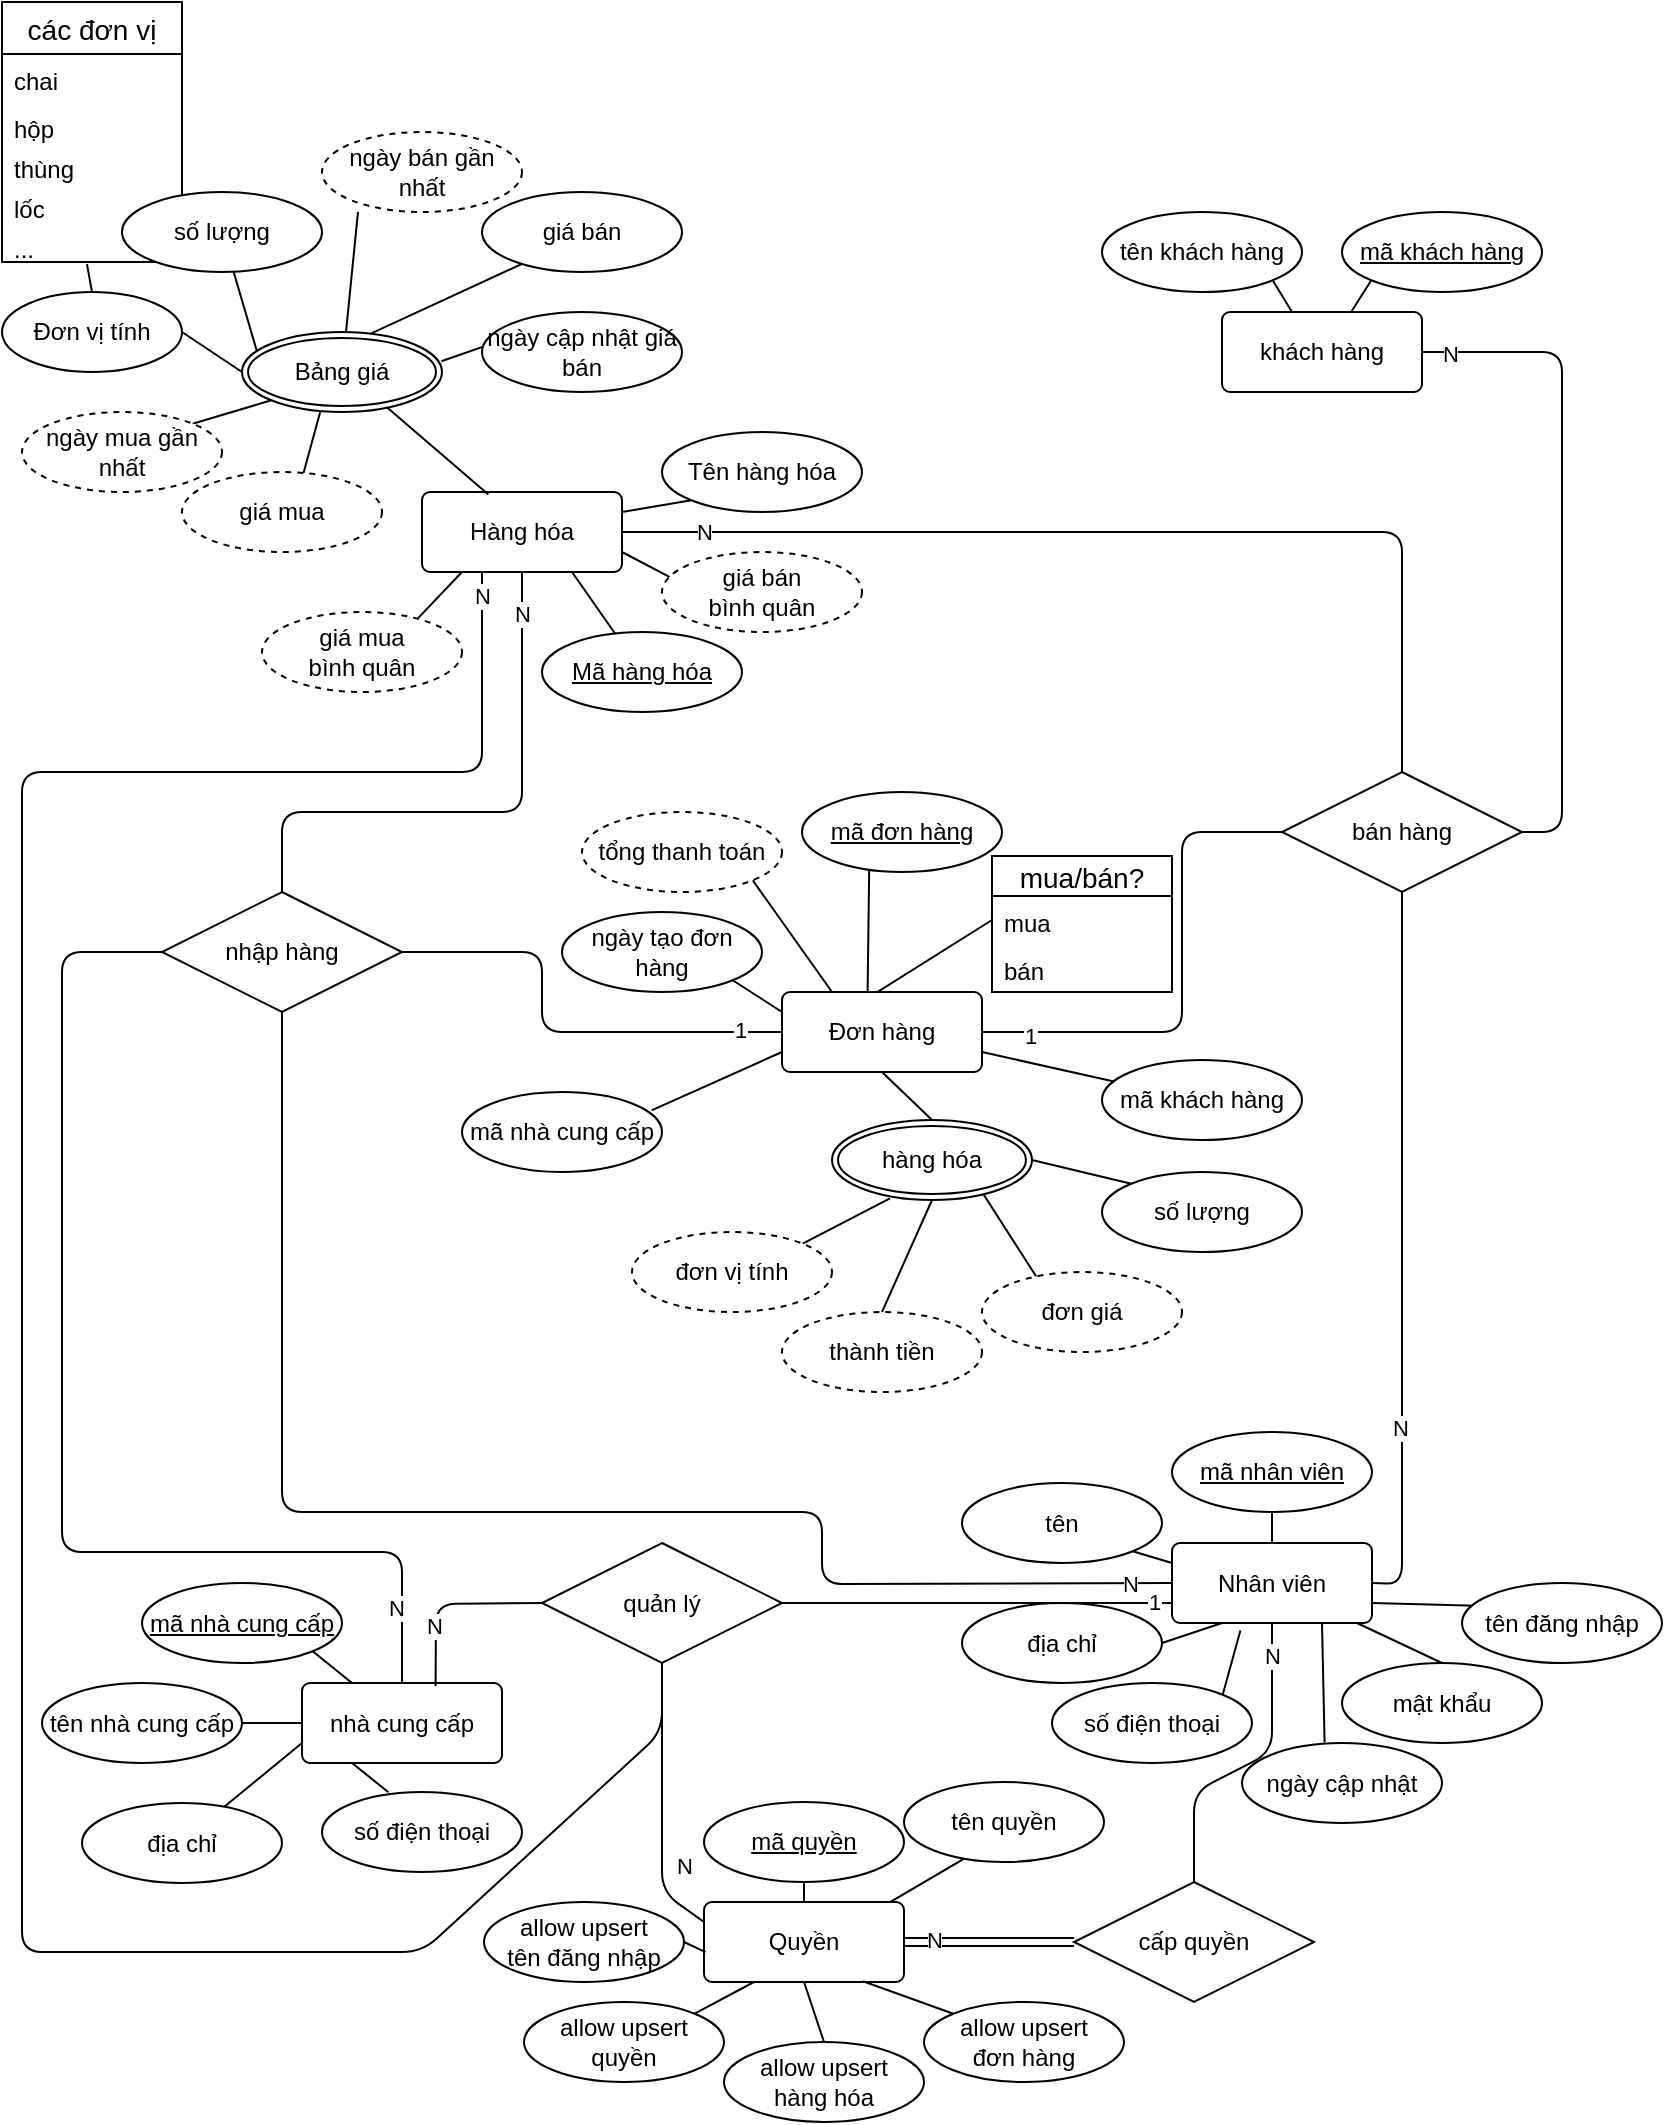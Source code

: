 <mxfile>
    <diagram id="-q9vRmO9pHEzoZjbMT84" name="Page-1">
        <mxGraphModel dx="802" dy="570" grid="1" gridSize="10" guides="1" tooltips="1" connect="1" arrows="1" fold="1" page="1" pageScale="1" pageWidth="850" pageHeight="1100" math="0" shadow="0">
            <root>
                <mxCell id="0"/>
                <mxCell id="1" parent="0"/>
                <mxCell id="10" style="edgeStyle=none;html=1;exitX=1;exitY=0.25;exitDx=0;exitDy=0;entryX=0;entryY=1;entryDx=0;entryDy=0;endArrow=none;endFill=0;" parent="1" source="2" target="9" edge="1">
                    <mxGeometry relative="1" as="geometry"/>
                </mxCell>
                <mxCell id="48" style="edgeStyle=none;html=1;exitX=1;exitY=0.5;exitDx=0;exitDy=0;entryX=0.5;entryY=0;entryDx=0;entryDy=0;endArrow=none;endFill=0;" parent="1" source="2" target="20" edge="1">
                    <mxGeometry relative="1" as="geometry">
                        <Array as="points">
                            <mxPoint x="710" y="290"/>
                        </Array>
                    </mxGeometry>
                </mxCell>
                <mxCell id="172" value="N" style="edgeLabel;html=1;align=center;verticalAlign=middle;resizable=0;points=[];" vertex="1" connectable="0" parent="48">
                    <mxGeometry x="-0.839" relative="1" as="geometry">
                        <mxPoint as="offset"/>
                    </mxGeometry>
                </mxCell>
                <mxCell id="216" style="edgeStyle=none;html=1;exitX=1;exitY=0.75;exitDx=0;exitDy=0;entryX=0.044;entryY=0.32;entryDx=0;entryDy=0;entryPerimeter=0;endArrow=none;endFill=0;" edge="1" parent="1" source="2" target="215">
                    <mxGeometry relative="1" as="geometry"/>
                </mxCell>
                <mxCell id="2" value="Hàng hóa" style="rounded=1;arcSize=10;whiteSpace=wrap;html=1;align=center;" parent="1" vertex="1">
                    <mxGeometry x="220" y="270" width="100" height="40" as="geometry"/>
                </mxCell>
                <mxCell id="46" style="edgeStyle=none;html=1;exitX=0;exitY=0.5;exitDx=0;exitDy=0;entryX=0.5;entryY=1;entryDx=0;entryDy=0;endArrow=none;endFill=0;" parent="1" source="3" target="16" edge="1">
                    <mxGeometry relative="1" as="geometry">
                        <Array as="points">
                            <mxPoint x="420" y="816"/>
                            <mxPoint x="420" y="780"/>
                            <mxPoint x="150" y="780"/>
                        </Array>
                    </mxGeometry>
                </mxCell>
                <mxCell id="169" value="N" style="edgeLabel;html=1;align=center;verticalAlign=middle;resizable=0;points=[];" vertex="1" connectable="0" parent="46">
                    <mxGeometry x="-0.943" relative="1" as="geometry">
                        <mxPoint as="offset"/>
                    </mxGeometry>
                </mxCell>
                <mxCell id="65" style="edgeStyle=none;html=1;exitX=1;exitY=0.5;exitDx=0;exitDy=0;entryX=0.5;entryY=1;entryDx=0;entryDy=0;endArrow=none;endFill=0;" parent="1" source="3" target="20" edge="1">
                    <mxGeometry relative="1" as="geometry">
                        <Array as="points">
                            <mxPoint x="710" y="816"/>
                        </Array>
                    </mxGeometry>
                </mxCell>
                <mxCell id="170" value="N" style="edgeLabel;html=1;align=center;verticalAlign=middle;resizable=0;points=[];" vertex="1" connectable="0" parent="65">
                    <mxGeometry x="-0.484" y="1" relative="1" as="geometry">
                        <mxPoint as="offset"/>
                    </mxGeometry>
                </mxCell>
                <mxCell id="129" style="edgeStyle=none;html=1;exitX=0;exitY=0.25;exitDx=0;exitDy=0;entryX=1;entryY=1;entryDx=0;entryDy=0;endArrow=none;endFill=0;" edge="1" parent="1" source="3" target="52">
                    <mxGeometry relative="1" as="geometry"/>
                </mxCell>
                <mxCell id="130" style="edgeStyle=none;html=1;exitX=0.5;exitY=0;exitDx=0;exitDy=0;entryX=0.5;entryY=1;entryDx=0;entryDy=0;endArrow=none;endFill=0;" edge="1" parent="1" source="3" target="51">
                    <mxGeometry relative="1" as="geometry"/>
                </mxCell>
                <mxCell id="131" style="edgeStyle=none;html=1;exitX=1;exitY=0.75;exitDx=0;exitDy=0;entryX=0.072;entryY=0.283;entryDx=0;entryDy=0;entryPerimeter=0;endArrow=none;endFill=0;" edge="1" parent="1" source="3" target="55">
                    <mxGeometry relative="1" as="geometry"/>
                </mxCell>
                <mxCell id="196" style="edgeStyle=none;html=1;exitX=0.75;exitY=1;exitDx=0;exitDy=0;endArrow=none;endFill=0;entryX=0.413;entryY=-0.009;entryDx=0;entryDy=0;entryPerimeter=0;" edge="1" parent="1" source="3" target="195">
                    <mxGeometry relative="1" as="geometry"/>
                </mxCell>
                <mxCell id="3" value="Nhân viên" style="rounded=1;arcSize=10;whiteSpace=wrap;html=1;align=center;" parent="1" vertex="1">
                    <mxGeometry x="595" y="795.5" width="100" height="40" as="geometry"/>
                </mxCell>
                <mxCell id="5" style="edgeStyle=none;html=1;entryX=0.75;entryY=1;entryDx=0;entryDy=0;endArrow=none;endFill=0;" parent="1" source="4" target="2" edge="1">
                    <mxGeometry relative="1" as="geometry"/>
                </mxCell>
                <mxCell id="4" value="Mã hàng hóa" style="ellipse;whiteSpace=wrap;html=1;align=center;fontStyle=4;" parent="1" vertex="1">
                    <mxGeometry x="280" y="340" width="100" height="40" as="geometry"/>
                </mxCell>
                <mxCell id="8" style="edgeStyle=none;html=1;exitX=0.72;exitY=0.93;exitDx=0;exitDy=0;entryX=0.332;entryY=0.03;entryDx=0;entryDy=0;endArrow=none;endFill=0;startArrow=none;entryPerimeter=0;exitPerimeter=0;" parent="1" source="188" target="2" edge="1">
                    <mxGeometry relative="1" as="geometry"/>
                </mxCell>
                <mxCell id="9" value="Tên hàng hóa" style="ellipse;whiteSpace=wrap;html=1;align=center;" parent="1" vertex="1">
                    <mxGeometry x="340" y="240" width="100" height="40" as="geometry"/>
                </mxCell>
                <mxCell id="150" style="edgeStyle=none;html=1;exitX=0.5;exitY=1;exitDx=0;exitDy=0;entryX=0.5;entryY=0;entryDx=0;entryDy=0;endArrow=none;endFill=0;" edge="1" parent="1" source="11" target="188">
                    <mxGeometry relative="1" as="geometry"/>
                </mxCell>
                <mxCell id="11" value="giá mua" style="ellipse;whiteSpace=wrap;html=1;align=center;dashed=1;" parent="1" vertex="1">
                    <mxGeometry x="100" y="260" width="100" height="40" as="geometry"/>
                </mxCell>
                <mxCell id="152" style="edgeStyle=none;html=1;exitX=1;exitY=0;exitDx=0;exitDy=0;entryX=0.644;entryY=0.02;entryDx=0;entryDy=0;endArrow=none;endFill=0;entryPerimeter=0;" edge="1" parent="1" source="12" target="188">
                    <mxGeometry relative="1" as="geometry"/>
                </mxCell>
                <mxCell id="12" value="giá bán" style="ellipse;whiteSpace=wrap;html=1;align=center;" parent="1" vertex="1">
                    <mxGeometry x="250" y="120" width="100" height="40" as="geometry"/>
                </mxCell>
                <mxCell id="191" style="edgeStyle=none;html=1;exitX=1;exitY=0;exitDx=0;exitDy=0;entryX=0;entryY=1;entryDx=0;entryDy=0;endArrow=none;endFill=0;" edge="1" parent="1" source="13" target="188">
                    <mxGeometry relative="1" as="geometry"/>
                </mxCell>
                <mxCell id="13" value="ngày mua gần nhất" style="ellipse;whiteSpace=wrap;html=1;align=center;dashed=1;" parent="1" vertex="1">
                    <mxGeometry x="20" y="230" width="100" height="40" as="geometry"/>
                </mxCell>
                <mxCell id="192" value="" style="edgeStyle=none;html=1;endArrow=none;endFill=0;" edge="1" parent="1" target="188">
                    <mxGeometry relative="1" as="geometry">
                        <mxPoint x="188.002" y="129.984" as="sourcePoint"/>
                    </mxGeometry>
                </mxCell>
                <mxCell id="14" value="ngày bán gần nhất" style="ellipse;whiteSpace=wrap;html=1;align=center;dashed=1;" parent="1" vertex="1">
                    <mxGeometry x="170" y="90" width="100" height="40" as="geometry"/>
                </mxCell>
                <mxCell id="153" style="edgeStyle=none;html=1;exitX=0.764;exitY=0.12;exitDx=0;exitDy=0;endArrow=none;endFill=0;startArrow=none;exitPerimeter=0;" edge="1" parent="1" source="214">
                    <mxGeometry relative="1" as="geometry">
                        <mxPoint x="231.8" y="341.64" as="sourcePoint"/>
                        <mxPoint x="240" y="310" as="targetPoint"/>
                    </mxGeometry>
                </mxCell>
                <mxCell id="47" style="edgeStyle=none;html=1;exitX=0.5;exitY=0;exitDx=0;exitDy=0;entryX=0.5;entryY=1;entryDx=0;entryDy=0;endArrow=none;endFill=0;" parent="1" source="16" target="2" edge="1">
                    <mxGeometry relative="1" as="geometry">
                        <Array as="points">
                            <mxPoint x="150" y="430"/>
                            <mxPoint x="270" y="430"/>
                        </Array>
                    </mxGeometry>
                </mxCell>
                <mxCell id="175" value="N" style="edgeLabel;html=1;align=center;verticalAlign=middle;resizable=0;points=[];" vertex="1" connectable="0" parent="47">
                    <mxGeometry x="0.854" relative="1" as="geometry">
                        <mxPoint as="offset"/>
                    </mxGeometry>
                </mxCell>
                <mxCell id="121" style="edgeStyle=none;html=1;exitX=1;exitY=0.5;exitDx=0;exitDy=0;entryX=0;entryY=0.5;entryDx=0;entryDy=0;endArrow=none;endFill=0;" edge="1" parent="1" source="16" target="95">
                    <mxGeometry relative="1" as="geometry">
                        <Array as="points">
                            <mxPoint x="280" y="500"/>
                            <mxPoint x="280" y="540"/>
                        </Array>
                    </mxGeometry>
                </mxCell>
                <mxCell id="177" value="1" style="edgeLabel;html=1;align=center;verticalAlign=middle;resizable=0;points=[];" vertex="1" connectable="0" parent="121">
                    <mxGeometry x="0.815" y="1" relative="1" as="geometry">
                        <mxPoint as="offset"/>
                    </mxGeometry>
                </mxCell>
                <mxCell id="16" value="nhập hàng" style="shape=rhombus;perimeter=rhombusPerimeter;whiteSpace=wrap;html=1;align=center;" parent="1" vertex="1">
                    <mxGeometry x="90" y="470" width="120" height="60" as="geometry"/>
                </mxCell>
                <mxCell id="74" style="edgeStyle=none;html=1;exitX=1;exitY=0.5;exitDx=0;exitDy=0;entryX=1;entryY=0.5;entryDx=0;entryDy=0;endArrow=none;endFill=0;" parent="1" source="20" target="27" edge="1">
                    <mxGeometry relative="1" as="geometry">
                        <Array as="points">
                            <mxPoint x="790" y="440"/>
                            <mxPoint x="790" y="200"/>
                        </Array>
                    </mxGeometry>
                </mxCell>
                <mxCell id="173" value="N" style="edgeLabel;html=1;align=center;verticalAlign=middle;resizable=0;points=[];" vertex="1" connectable="0" parent="74">
                    <mxGeometry x="0.917" y="1" relative="1" as="geometry">
                        <mxPoint as="offset"/>
                    </mxGeometry>
                </mxCell>
                <mxCell id="122" style="edgeStyle=none;html=1;exitX=0;exitY=0.5;exitDx=0;exitDy=0;entryX=1;entryY=0.5;entryDx=0;entryDy=0;endArrow=none;endFill=0;" edge="1" parent="1" source="20" target="95">
                    <mxGeometry relative="1" as="geometry">
                        <Array as="points">
                            <mxPoint x="600" y="440"/>
                            <mxPoint x="600" y="540"/>
                        </Array>
                    </mxGeometry>
                </mxCell>
                <mxCell id="174" value="1" style="edgeLabel;html=1;align=center;verticalAlign=middle;resizable=0;points=[];" vertex="1" connectable="0" parent="122">
                    <mxGeometry x="0.813" y="2" relative="1" as="geometry">
                        <mxPoint as="offset"/>
                    </mxGeometry>
                </mxCell>
                <mxCell id="20" value="bán hàng" style="shape=rhombus;perimeter=rhombusPerimeter;whiteSpace=wrap;html=1;align=center;" parent="1" vertex="1">
                    <mxGeometry x="650" y="410" width="120" height="60" as="geometry"/>
                </mxCell>
                <mxCell id="21" value="các đơn vị" style="swimlane;fontStyle=0;childLayout=stackLayout;horizontal=1;startSize=26;horizontalStack=0;resizeParent=1;resizeParentMax=0;resizeLast=0;collapsible=1;marginBottom=0;align=center;fontSize=14;" parent="1" vertex="1">
                    <mxGeometry x="10" y="25" width="90" height="130" as="geometry"/>
                </mxCell>
                <mxCell id="22" value="chai" style="text;strokeColor=none;fillColor=none;spacingLeft=4;spacingRight=4;overflow=hidden;rotatable=0;points=[[0,0.5],[1,0.5]];portConstraint=eastwest;fontSize=12;" parent="21" vertex="1">
                    <mxGeometry y="26" width="90" height="24" as="geometry"/>
                </mxCell>
                <mxCell id="24" value="hộp" style="text;strokeColor=none;fillColor=none;spacingLeft=4;spacingRight=4;overflow=hidden;rotatable=0;points=[[0,0.5],[1,0.5]];portConstraint=eastwest;fontSize=12;" parent="21" vertex="1">
                    <mxGeometry y="50" width="90" height="20" as="geometry"/>
                </mxCell>
                <mxCell id="23" value="thùng" style="text;strokeColor=none;fillColor=none;spacingLeft=4;spacingRight=4;overflow=hidden;rotatable=0;points=[[0,0.5],[1,0.5]];portConstraint=eastwest;fontSize=12;" parent="21" vertex="1">
                    <mxGeometry y="70" width="90" height="20" as="geometry"/>
                </mxCell>
                <mxCell id="25" value="lốc" style="text;strokeColor=none;fillColor=none;spacingLeft=4;spacingRight=4;overflow=hidden;rotatable=0;points=[[0,0.5],[1,0.5]];portConstraint=eastwest;fontSize=12;" parent="21" vertex="1">
                    <mxGeometry y="90" width="90" height="20" as="geometry"/>
                </mxCell>
                <mxCell id="26" value="..." style="text;strokeColor=none;fillColor=none;spacingLeft=4;spacingRight=4;overflow=hidden;rotatable=0;points=[[0,0.5],[1,0.5]];portConstraint=eastwest;fontSize=12;" parent="21" vertex="1">
                    <mxGeometry y="110" width="90" height="20" as="geometry"/>
                </mxCell>
                <mxCell id="27" value="khách hàng" style="rounded=1;arcSize=10;whiteSpace=wrap;html=1;align=center;" parent="1" vertex="1">
                    <mxGeometry x="620" y="180" width="100" height="40" as="geometry"/>
                </mxCell>
                <mxCell id="148" style="edgeStyle=none;html=1;exitX=1;exitY=1;exitDx=0;exitDy=0;entryX=0.352;entryY=0.01;entryDx=0;entryDy=0;entryPerimeter=0;endArrow=none;endFill=0;" edge="1" parent="1" source="28" target="27">
                    <mxGeometry relative="1" as="geometry"/>
                </mxCell>
                <mxCell id="28" value="tên khách hàng" style="ellipse;whiteSpace=wrap;html=1;align=center;" parent="1" vertex="1">
                    <mxGeometry x="560" y="130" width="100" height="40" as="geometry"/>
                </mxCell>
                <mxCell id="149" style="edgeStyle=none;html=1;exitX=0;exitY=1;exitDx=0;exitDy=0;entryX=0.648;entryY=-0.01;entryDx=0;entryDy=0;entryPerimeter=0;endArrow=none;endFill=0;" edge="1" parent="1" source="29" target="27">
                    <mxGeometry relative="1" as="geometry"/>
                </mxCell>
                <mxCell id="29" value="mã khách hàng" style="ellipse;whiteSpace=wrap;html=1;align=center;fontStyle=4;" parent="1" vertex="1">
                    <mxGeometry x="680" y="130" width="100" height="40" as="geometry"/>
                </mxCell>
                <mxCell id="151" style="edgeStyle=none;html=1;exitX=0.5;exitY=0;exitDx=0;exitDy=0;entryX=0.997;entryY=0.365;entryDx=0;entryDy=0;endArrow=none;endFill=0;entryPerimeter=0;" edge="1" parent="1" source="31" target="188">
                    <mxGeometry relative="1" as="geometry"/>
                </mxCell>
                <mxCell id="31" value="ngày cập nhật giá bán" style="ellipse;whiteSpace=wrap;html=1;align=center;" parent="1" vertex="1">
                    <mxGeometry x="250" y="180" width="100" height="40" as="geometry"/>
                </mxCell>
                <mxCell id="51" value="mã nhân viên" style="ellipse;whiteSpace=wrap;html=1;align=center;fontStyle=4;" parent="1" vertex="1">
                    <mxGeometry x="595" y="740" width="100" height="40" as="geometry"/>
                </mxCell>
                <mxCell id="52" value="tên" style="ellipse;whiteSpace=wrap;html=1;align=center;" parent="1" vertex="1">
                    <mxGeometry x="490" y="765.5" width="100" height="40" as="geometry"/>
                </mxCell>
                <mxCell id="139" style="edgeStyle=none;html=1;exitX=1;exitY=0.5;exitDx=0;exitDy=0;entryX=0.25;entryY=1;entryDx=0;entryDy=0;endArrow=none;endFill=0;" edge="1" parent="1" source="53" target="3">
                    <mxGeometry relative="1" as="geometry"/>
                </mxCell>
                <mxCell id="53" value="địa chỉ" style="ellipse;whiteSpace=wrap;html=1;align=center;" parent="1" vertex="1">
                    <mxGeometry x="490" y="825.5" width="100" height="40" as="geometry"/>
                </mxCell>
                <mxCell id="137" style="edgeStyle=none;html=1;exitX=1;exitY=0;exitDx=0;exitDy=0;endArrow=none;endFill=0;entryX=0.342;entryY=1.093;entryDx=0;entryDy=0;entryPerimeter=0;" edge="1" parent="1" source="54" target="3">
                    <mxGeometry relative="1" as="geometry">
                        <mxPoint x="640" y="830" as="targetPoint"/>
                    </mxGeometry>
                </mxCell>
                <mxCell id="54" value="số điện thoại" style="ellipse;whiteSpace=wrap;html=1;align=center;" parent="1" vertex="1">
                    <mxGeometry x="535" y="865.5" width="100" height="40" as="geometry"/>
                </mxCell>
                <mxCell id="55" value="tên đăng nhập" style="ellipse;whiteSpace=wrap;html=1;align=center;" parent="1" vertex="1">
                    <mxGeometry x="740" y="815.5" width="100" height="40" as="geometry"/>
                </mxCell>
                <mxCell id="133" style="edgeStyle=none;html=1;exitX=0.5;exitY=0;exitDx=0;exitDy=0;endArrow=none;endFill=0;" edge="1" parent="1" source="56" target="3">
                    <mxGeometry relative="1" as="geometry"/>
                </mxCell>
                <mxCell id="56" value="mật khẩu" style="ellipse;whiteSpace=wrap;html=1;align=center;" parent="1" vertex="1">
                    <mxGeometry x="680" y="855.5" width="100" height="40" as="geometry"/>
                </mxCell>
                <mxCell id="63" style="edgeStyle=none;html=1;exitX=0.5;exitY=0;exitDx=0;exitDy=0;entryX=0.5;entryY=1;entryDx=0;entryDy=0;endArrow=none;endFill=0;" edge="1" parent="1" source="62" target="3">
                    <mxGeometry relative="1" as="geometry">
                        <Array as="points">
                            <mxPoint x="606" y="920"/>
                            <mxPoint x="645" y="900"/>
                        </Array>
                    </mxGeometry>
                </mxCell>
                <mxCell id="167" value="N" style="edgeLabel;html=1;align=center;verticalAlign=middle;resizable=0;points=[];" vertex="1" connectable="0" parent="63">
                    <mxGeometry x="0.838" y="6" relative="1" as="geometry">
                        <mxPoint x="6" y="4" as="offset"/>
                    </mxGeometry>
                </mxCell>
                <mxCell id="62" value="cấp quyền" style="shape=rhombus;perimeter=rhombusPerimeter;whiteSpace=wrap;html=1;align=center;" vertex="1" parent="1">
                    <mxGeometry x="546" y="965" width="120" height="60" as="geometry"/>
                </mxCell>
                <mxCell id="94" style="edgeStyle=none;html=1;exitX=0.5;exitY=0;exitDx=0;exitDy=0;entryX=0;entryY=0.5;entryDx=0;entryDy=0;endArrow=none;endFill=0;" parent="1" source="75" target="16" edge="1">
                    <mxGeometry relative="1" as="geometry">
                        <Array as="points">
                            <mxPoint x="210" y="800"/>
                            <mxPoint x="40" y="800"/>
                            <mxPoint x="40" y="500"/>
                        </Array>
                    </mxGeometry>
                </mxCell>
                <mxCell id="176" value="N" style="edgeLabel;html=1;align=center;verticalAlign=middle;resizable=0;points=[];" vertex="1" connectable="0" parent="94">
                    <mxGeometry x="-0.871" y="3" relative="1" as="geometry">
                        <mxPoint as="offset"/>
                    </mxGeometry>
                </mxCell>
                <mxCell id="140" style="edgeStyle=none;html=1;exitX=0.25;exitY=0;exitDx=0;exitDy=0;entryX=1;entryY=1;entryDx=0;entryDy=0;endArrow=none;endFill=0;" edge="1" parent="1" source="75" target="76">
                    <mxGeometry relative="1" as="geometry"/>
                </mxCell>
                <mxCell id="141" style="edgeStyle=none;html=1;exitX=0;exitY=0.5;exitDx=0;exitDy=0;entryX=1;entryY=0.5;entryDx=0;entryDy=0;endArrow=none;endFill=0;" edge="1" parent="1" source="75" target="90">
                    <mxGeometry relative="1" as="geometry"/>
                </mxCell>
                <mxCell id="142" style="edgeStyle=none;html=1;exitX=0;exitY=0.75;exitDx=0;exitDy=0;entryX=0.704;entryY=0.063;entryDx=0;entryDy=0;entryPerimeter=0;endArrow=none;endFill=0;" edge="1" parent="1" source="75" target="91">
                    <mxGeometry relative="1" as="geometry"/>
                </mxCell>
                <mxCell id="143" style="edgeStyle=none;html=1;exitX=0.25;exitY=1;exitDx=0;exitDy=0;entryX=0.332;entryY=0.002;entryDx=0;entryDy=0;entryPerimeter=0;endArrow=none;endFill=0;" edge="1" parent="1" source="75" target="93">
                    <mxGeometry relative="1" as="geometry"/>
                </mxCell>
                <mxCell id="75" value="nhà cung cấp" style="rounded=1;arcSize=10;whiteSpace=wrap;html=1;align=center;" parent="1" vertex="1">
                    <mxGeometry x="160" y="865.5" width="100" height="40" as="geometry"/>
                </mxCell>
                <mxCell id="76" value="mã nhà cung cấp" style="ellipse;whiteSpace=wrap;html=1;align=center;fontStyle=4;" parent="1" vertex="1">
                    <mxGeometry x="80" y="815.5" width="100" height="40" as="geometry"/>
                </mxCell>
                <mxCell id="90" value="tên nhà cung cấp" style="ellipse;whiteSpace=wrap;html=1;align=center;" parent="1" vertex="1">
                    <mxGeometry x="30" y="865.5" width="100" height="40" as="geometry"/>
                </mxCell>
                <mxCell id="91" value="địa chỉ" style="ellipse;whiteSpace=wrap;html=1;align=center;" parent="1" vertex="1">
                    <mxGeometry x="50" y="925.5" width="100" height="40" as="geometry"/>
                </mxCell>
                <mxCell id="93" value="số điện thoại" style="ellipse;whiteSpace=wrap;html=1;align=center;" parent="1" vertex="1">
                    <mxGeometry x="170" y="920" width="100" height="40" as="geometry"/>
                </mxCell>
                <mxCell id="123" style="edgeStyle=none;html=1;exitX=0.428;exitY=0;exitDx=0;exitDy=0;entryX=0.336;entryY=0.96;entryDx=0;entryDy=0;endArrow=none;endFill=0;exitPerimeter=0;entryPerimeter=0;" edge="1" parent="1" source="95" target="96">
                    <mxGeometry relative="1" as="geometry"/>
                </mxCell>
                <mxCell id="124" style="edgeStyle=none;html=1;exitX=0;exitY=0.25;exitDx=0;exitDy=0;entryX=1;entryY=1;entryDx=0;entryDy=0;endArrow=none;endFill=0;" edge="1" parent="1" source="95" target="97">
                    <mxGeometry relative="1" as="geometry"/>
                </mxCell>
                <mxCell id="155" style="edgeStyle=none;html=1;exitX=0;exitY=0.75;exitDx=0;exitDy=0;entryX=0;entryY=0.5;entryDx=0;entryDy=0;endArrow=none;endFill=0;" edge="1" parent="1" source="95" target="115">
                    <mxGeometry relative="1" as="geometry"/>
                </mxCell>
                <mxCell id="160" style="edgeStyle=none;html=1;exitX=1;exitY=0.75;exitDx=0;exitDy=0;entryX=0.06;entryY=0.27;entryDx=0;entryDy=0;endArrow=none;endFill=0;entryPerimeter=0;" edge="1" parent="1" source="95" target="159">
                    <mxGeometry relative="1" as="geometry"/>
                </mxCell>
                <mxCell id="95" value="Đơn hàng" style="rounded=1;arcSize=10;whiteSpace=wrap;html=1;align=center;" vertex="1" parent="1">
                    <mxGeometry x="400" y="520" width="100" height="40" as="geometry"/>
                </mxCell>
                <mxCell id="96" value="mã đơn hàng" style="ellipse;whiteSpace=wrap;html=1;align=center;fontStyle=4;" vertex="1" parent="1">
                    <mxGeometry x="410" y="420" width="100" height="40" as="geometry"/>
                </mxCell>
                <mxCell id="97" value="ngày tạo đơn hàng" style="ellipse;whiteSpace=wrap;html=1;align=center;" vertex="1" parent="1">
                    <mxGeometry x="290" y="480" width="100" height="40" as="geometry"/>
                </mxCell>
                <mxCell id="128" style="edgeStyle=none;html=1;exitX=0;exitY=0;exitDx=0;exitDy=0;entryX=1;entryY=0.5;entryDx=0;entryDy=0;endArrow=none;endFill=0;" edge="1" parent="1" source="99" target="197">
                    <mxGeometry relative="1" as="geometry"/>
                </mxCell>
                <mxCell id="99" value="số lượng" style="ellipse;whiteSpace=wrap;html=1;align=center;" vertex="1" parent="1">
                    <mxGeometry x="560" y="610" width="100" height="40" as="geometry"/>
                </mxCell>
                <mxCell id="127" style="edgeStyle=none;html=1;exitX=0.272;exitY=0.06;exitDx=0;exitDy=0;entryX=0.75;entryY=0.9;entryDx=0;entryDy=0;endArrow=none;endFill=0;exitPerimeter=0;entryPerimeter=0;" edge="1" parent="1" source="110" target="197">
                    <mxGeometry relative="1" as="geometry"/>
                </mxCell>
                <mxCell id="110" value="đơn giá" style="ellipse;whiteSpace=wrap;html=1;align=center;dashed=1;" vertex="1" parent="1">
                    <mxGeometry x="500" y="660" width="100" height="40" as="geometry"/>
                </mxCell>
                <mxCell id="126" style="edgeStyle=none;html=1;exitX=0.5;exitY=0;exitDx=0;exitDy=0;entryX=0.5;entryY=1;entryDx=0;entryDy=0;endArrow=none;endFill=0;startArrow=none;" edge="1" parent="1" source="197" target="95">
                    <mxGeometry relative="1" as="geometry"/>
                </mxCell>
                <mxCell id="111" value="thành tiền" style="ellipse;whiteSpace=wrap;html=1;align=center;dashed=1;" vertex="1" parent="1">
                    <mxGeometry x="400" y="680" width="100" height="40" as="geometry"/>
                </mxCell>
                <mxCell id="114" value="mua/bán?" style="swimlane;fontStyle=0;childLayout=stackLayout;horizontal=1;startSize=20;horizontalStack=0;resizeParent=1;resizeParentMax=0;resizeLast=0;collapsible=1;marginBottom=0;align=center;fontSize=14;" vertex="1" parent="1">
                    <mxGeometry x="505" y="452" width="90" height="68" as="geometry"/>
                </mxCell>
                <mxCell id="115" value="mua" style="text;strokeColor=none;fillColor=none;spacingLeft=4;spacingRight=4;overflow=hidden;rotatable=0;points=[[0,0.5],[1,0.5]];portConstraint=eastwest;fontSize=12;" vertex="1" parent="114">
                    <mxGeometry y="20" width="90" height="24" as="geometry"/>
                </mxCell>
                <mxCell id="120" value="bán" style="text;strokeColor=none;fillColor=none;spacingLeft=4;spacingRight=4;overflow=hidden;rotatable=0;points=[[0,0.5],[1,0.5]];portConstraint=eastwest;fontSize=12;" vertex="1" parent="114">
                    <mxGeometry y="44" width="90" height="24" as="geometry"/>
                </mxCell>
                <mxCell id="156" value="số lượng" style="ellipse;whiteSpace=wrap;html=1;align=center;" vertex="1" parent="1">
                    <mxGeometry x="70" y="120" width="100" height="40" as="geometry"/>
                </mxCell>
                <mxCell id="158" style="edgeStyle=none;html=1;exitX=0.948;exitY=0.23;exitDx=0;exitDy=0;entryX=0;entryY=0.75;entryDx=0;entryDy=0;endArrow=none;endFill=0;exitPerimeter=0;" edge="1" parent="1" source="157" target="95">
                    <mxGeometry relative="1" as="geometry"/>
                </mxCell>
                <mxCell id="157" value="mã nhà cung cấp" style="ellipse;whiteSpace=wrap;html=1;align=center;" vertex="1" parent="1">
                    <mxGeometry x="240" y="570" width="100" height="40" as="geometry"/>
                </mxCell>
                <mxCell id="159" value="mã khách hàng" style="ellipse;whiteSpace=wrap;html=1;align=center;" vertex="1" parent="1">
                    <mxGeometry x="560" y="554" width="100" height="40" as="geometry"/>
                </mxCell>
                <mxCell id="165" style="edgeStyle=none;html=1;exitX=1;exitY=0.5;exitDx=0;exitDy=0;entryX=0;entryY=0.5;entryDx=0;entryDy=0;endArrow=none;endFill=0;shape=link;" edge="1" parent="1" source="163" target="62">
                    <mxGeometry relative="1" as="geometry"/>
                </mxCell>
                <mxCell id="166" value="N" style="edgeLabel;html=1;align=center;verticalAlign=middle;resizable=0;points=[];" vertex="1" connectable="0" parent="165">
                    <mxGeometry x="-0.643" y="1" relative="1" as="geometry">
                        <mxPoint as="offset"/>
                    </mxGeometry>
                </mxCell>
                <mxCell id="180" style="edgeStyle=none;html=1;exitX=0.25;exitY=1;exitDx=0;exitDy=0;entryX=1;entryY=0;entryDx=0;entryDy=0;endArrow=none;endFill=0;" edge="1" parent="1" source="163" target="179">
                    <mxGeometry relative="1" as="geometry"/>
                </mxCell>
                <mxCell id="212" style="edgeStyle=none;html=1;exitX=0.5;exitY=1;exitDx=0;exitDy=0;entryX=0.5;entryY=0;entryDx=0;entryDy=0;endArrow=none;endFill=0;" edge="1" parent="1" source="163" target="183">
                    <mxGeometry relative="1" as="geometry"/>
                </mxCell>
                <mxCell id="163" value="Quyền" style="rounded=1;arcSize=10;whiteSpace=wrap;html=1;align=center;" vertex="1" parent="1">
                    <mxGeometry x="361" y="975" width="100" height="40" as="geometry"/>
                </mxCell>
                <mxCell id="181" style="edgeStyle=none;html=1;exitX=0.5;exitY=1;exitDx=0;exitDy=0;entryX=0.5;entryY=0;entryDx=0;entryDy=0;endArrow=none;endFill=0;" edge="1" parent="1" source="164" target="163">
                    <mxGeometry relative="1" as="geometry"/>
                </mxCell>
                <mxCell id="164" value="mã quyền" style="ellipse;whiteSpace=wrap;html=1;align=center;fontStyle=4;" vertex="1" parent="1">
                    <mxGeometry x="361" y="925" width="100" height="40" as="geometry"/>
                </mxCell>
                <mxCell id="179" value="tên quyền" style="ellipse;whiteSpace=wrap;html=1;align=center;" vertex="1" parent="1">
                    <mxGeometry x="461" y="915" width="100" height="40" as="geometry"/>
                </mxCell>
                <mxCell id="185" style="edgeStyle=none;html=1;exitX=1;exitY=0.5;exitDx=0;exitDy=0;entryX=0.008;entryY=0.626;entryDx=0;entryDy=0;entryPerimeter=0;endArrow=none;endFill=0;" edge="1" parent="1" source="182" target="163">
                    <mxGeometry relative="1" as="geometry"/>
                </mxCell>
                <mxCell id="182" value="allow upsert &lt;br&gt;tên đăng nhập" style="ellipse;whiteSpace=wrap;html=1;align=center;" vertex="1" parent="1">
                    <mxGeometry x="251" y="975" width="100" height="40" as="geometry"/>
                </mxCell>
                <mxCell id="186" style="edgeStyle=none;html=1;exitX=1;exitY=0;exitDx=0;exitDy=0;entryX=0.25;entryY=1;entryDx=0;entryDy=0;endArrow=none;endFill=0;" edge="1" parent="1" source="211" target="163">
                    <mxGeometry relative="1" as="geometry"/>
                </mxCell>
                <mxCell id="183" value="allow upsert &lt;br&gt;hàng hóa" style="ellipse;whiteSpace=wrap;html=1;align=center;" vertex="1" parent="1">
                    <mxGeometry x="371" y="1045" width="100" height="40" as="geometry"/>
                </mxCell>
                <mxCell id="187" style="edgeStyle=none;html=1;exitX=0;exitY=0;exitDx=0;exitDy=0;entryX=0.795;entryY=0.991;entryDx=0;entryDy=0;entryPerimeter=0;endArrow=none;endFill=0;" edge="1" parent="1" source="184" target="163">
                    <mxGeometry relative="1" as="geometry"/>
                </mxCell>
                <mxCell id="184" value="allow upsert &lt;br&gt;đơn hàng" style="ellipse;whiteSpace=wrap;html=1;align=center;" vertex="1" parent="1">
                    <mxGeometry x="471" y="1025" width="100" height="40" as="geometry"/>
                </mxCell>
                <mxCell id="189" value="" style="edgeStyle=none;html=1;exitX=1;exitY=0.5;exitDx=0;exitDy=0;entryX=0;entryY=0.5;entryDx=0;entryDy=0;endArrow=none;endFill=0;" edge="1" parent="1" source="7" target="188">
                    <mxGeometry relative="1" as="geometry">
                        <mxPoint x="285.233" y="84.191" as="sourcePoint"/>
                        <mxPoint x="220.0" y="250" as="targetPoint"/>
                    </mxGeometry>
                </mxCell>
                <mxCell id="190" style="edgeStyle=none;html=1;exitX=0;exitY=1;exitDx=0;exitDy=0;endArrow=none;endFill=0;" edge="1" parent="1" source="188" target="156">
                    <mxGeometry relative="1" as="geometry"/>
                </mxCell>
                <mxCell id="188" value="Bảng giá" style="ellipse;shape=doubleEllipse;margin=3;whiteSpace=wrap;html=1;align=center;" vertex="1" parent="1">
                    <mxGeometry x="130" y="190" width="100" height="40" as="geometry"/>
                </mxCell>
                <mxCell id="7" value="Đơn vị tính" style="ellipse;whiteSpace=wrap;html=1;align=center;" parent="1" vertex="1">
                    <mxGeometry x="10" y="170" width="90" height="40" as="geometry"/>
                </mxCell>
                <mxCell id="18" style="edgeStyle=none;html=1;endArrow=none;endFill=0;exitX=0.472;exitY=1.052;exitDx=0;exitDy=0;exitPerimeter=0;entryX=0.5;entryY=0;entryDx=0;entryDy=0;" parent="1" source="26" target="7" edge="1">
                    <mxGeometry relative="1" as="geometry">
                        <mxPoint x="118" y="90" as="sourcePoint"/>
                        <mxPoint x="60" y="180" as="targetPoint"/>
                    </mxGeometry>
                </mxCell>
                <mxCell id="195" value="ngày cập nhật" style="ellipse;whiteSpace=wrap;html=1;align=center;" vertex="1" parent="1">
                    <mxGeometry x="630" y="895.5" width="100" height="40" as="geometry"/>
                </mxCell>
                <mxCell id="198" value="" style="edgeStyle=none;html=1;exitX=0.5;exitY=0;exitDx=0;exitDy=0;entryX=0.5;entryY=1;entryDx=0;entryDy=0;endArrow=none;endFill=0;" edge="1" parent="1" source="111" target="197">
                    <mxGeometry relative="1" as="geometry">
                        <mxPoint x="510.0" y="670" as="sourcePoint"/>
                        <mxPoint x="450.0" y="560" as="targetPoint"/>
                    </mxGeometry>
                </mxCell>
                <mxCell id="200" style="edgeStyle=none;html=1;exitX=0.29;exitY=0.98;exitDx=0;exitDy=0;entryX=1;entryY=0;entryDx=0;entryDy=0;endArrow=none;endFill=0;exitPerimeter=0;" edge="1" parent="1" source="197" target="199">
                    <mxGeometry relative="1" as="geometry"/>
                </mxCell>
                <mxCell id="197" value="hàng hóa" style="ellipse;shape=doubleEllipse;margin=3;whiteSpace=wrap;html=1;align=center;" vertex="1" parent="1">
                    <mxGeometry x="425" y="584" width="100" height="40" as="geometry"/>
                </mxCell>
                <mxCell id="199" value="đơn vị tính" style="ellipse;whiteSpace=wrap;html=1;align=center;fontStyle=0;dashed=1;" vertex="1" parent="1">
                    <mxGeometry x="325" y="640" width="100" height="40" as="geometry"/>
                </mxCell>
                <mxCell id="203" style="edgeStyle=none;html=1;entryX=0.668;entryY=0.042;entryDx=0;entryDy=0;endArrow=none;endFill=0;entryPerimeter=0;exitX=0;exitY=0.5;exitDx=0;exitDy=0;" edge="1" parent="1" source="202" target="75">
                    <mxGeometry relative="1" as="geometry">
                        <Array as="points">
                            <mxPoint x="227" y="826"/>
                        </Array>
                    </mxGeometry>
                </mxCell>
                <mxCell id="205" value="N" style="edgeLabel;html=1;align=center;verticalAlign=middle;resizable=0;points=[];" vertex="1" connectable="0" parent="203">
                    <mxGeometry x="0.357" y="-1" relative="1" as="geometry">
                        <mxPoint as="offset"/>
                    </mxGeometry>
                </mxCell>
                <mxCell id="204" style="edgeStyle=none;html=1;exitX=1;exitY=0.5;exitDx=0;exitDy=0;entryX=0;entryY=0.75;entryDx=0;entryDy=0;endArrow=none;endFill=0;" edge="1" parent="1" source="202" target="3">
                    <mxGeometry relative="1" as="geometry"/>
                </mxCell>
                <mxCell id="206" value="1" style="edgeLabel;html=1;align=center;verticalAlign=middle;resizable=0;points=[];" vertex="1" connectable="0" parent="204">
                    <mxGeometry x="0.904" y="1" relative="1" as="geometry">
                        <mxPoint as="offset"/>
                    </mxGeometry>
                </mxCell>
                <mxCell id="207" style="edgeStyle=none;html=1;exitX=0.5;exitY=1;exitDx=0;exitDy=0;endArrow=none;endFill=0;" edge="1" parent="1" source="202">
                    <mxGeometry relative="1" as="geometry">
                        <mxPoint x="250" y="310" as="targetPoint"/>
                        <Array as="points">
                            <mxPoint x="340" y="890"/>
                            <mxPoint x="220" y="1000"/>
                            <mxPoint x="20" y="1000"/>
                            <mxPoint x="20" y="410"/>
                            <mxPoint x="250" y="410"/>
                        </Array>
                    </mxGeometry>
                </mxCell>
                <mxCell id="208" value="N" style="edgeLabel;html=1;align=center;verticalAlign=middle;resizable=0;points=[];" vertex="1" connectable="0" parent="207">
                    <mxGeometry x="0.968" relative="1" as="geometry">
                        <mxPoint y="-10" as="offset"/>
                    </mxGeometry>
                </mxCell>
                <mxCell id="209" style="edgeStyle=none;html=1;exitX=0.5;exitY=1;exitDx=0;exitDy=0;entryX=0;entryY=0.25;entryDx=0;entryDy=0;endArrow=none;endFill=0;" edge="1" parent="1" source="202" target="163">
                    <mxGeometry relative="1" as="geometry">
                        <Array as="points">
                            <mxPoint x="340" y="970"/>
                        </Array>
                    </mxGeometry>
                </mxCell>
                <mxCell id="210" value="N" style="edgeLabel;html=1;align=center;verticalAlign=middle;resizable=0;points=[];" vertex="1" connectable="0" parent="209">
                    <mxGeometry x="0.894" relative="1" as="geometry">
                        <mxPoint x="-4" y="-24" as="offset"/>
                    </mxGeometry>
                </mxCell>
                <mxCell id="202" value="quản lý" style="shape=rhombus;perimeter=rhombusPerimeter;whiteSpace=wrap;html=1;align=center;" vertex="1" parent="1">
                    <mxGeometry x="280" y="795.5" width="120" height="60" as="geometry"/>
                </mxCell>
                <mxCell id="211" value="allow upsert &lt;br&gt;quyền" style="ellipse;whiteSpace=wrap;html=1;align=center;" vertex="1" parent="1">
                    <mxGeometry x="271" y="1025" width="100" height="40" as="geometry"/>
                </mxCell>
                <mxCell id="214" value="giá mua &lt;br&gt;bình quân" style="ellipse;whiteSpace=wrap;html=1;align=center;dashed=1;" vertex="1" parent="1">
                    <mxGeometry x="140" y="330" width="100" height="40" as="geometry"/>
                </mxCell>
                <mxCell id="215" value="giá bán&lt;br&gt;bình quân" style="ellipse;whiteSpace=wrap;html=1;align=center;dashed=1;" vertex="1" parent="1">
                    <mxGeometry x="340" y="300" width="100" height="40" as="geometry"/>
                </mxCell>
                <mxCell id="220" style="edgeStyle=none;html=1;exitX=1;exitY=1;exitDx=0;exitDy=0;entryX=0.25;entryY=0;entryDx=0;entryDy=0;endArrow=none;endFill=0;" edge="1" parent="1" source="217" target="95">
                    <mxGeometry relative="1" as="geometry"/>
                </mxCell>
                <mxCell id="217" value="tổng thanh toán" style="ellipse;whiteSpace=wrap;html=1;align=center;dashed=1;" vertex="1" parent="1">
                    <mxGeometry x="300" y="430" width="100" height="40" as="geometry"/>
                </mxCell>
            </root>
        </mxGraphModel>
    </diagram>
</mxfile>